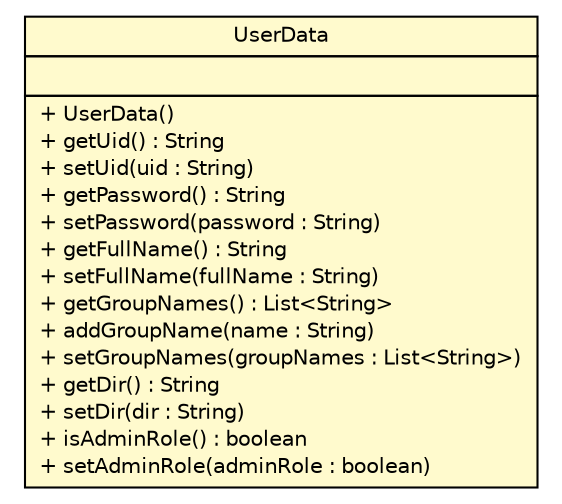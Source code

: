 #!/usr/local/bin/dot
#
# Class diagram 
# Generated by UMLGraph version 5.1 (http://www.umlgraph.org/)
#

digraph G {
	edge [fontname="Helvetica",fontsize=10,labelfontname="Helvetica",labelfontsize=10];
	node [fontname="Helvetica",fontsize=10,shape=plaintext];
	nodesep=0.25;
	ranksep=0.5;
	// com.apporiented.hermesftp.usermanager.model.UserData
	c16900 [label=<<table title="com.apporiented.hermesftp.usermanager.model.UserData" border="0" cellborder="1" cellspacing="0" cellpadding="2" port="p" bgcolor="lemonChiffon" href="./UserData.html">
		<tr><td><table border="0" cellspacing="0" cellpadding="1">
<tr><td align="center" balign="center"> UserData </td></tr>
		</table></td></tr>
		<tr><td><table border="0" cellspacing="0" cellpadding="1">
<tr><td align="left" balign="left">  </td></tr>
		</table></td></tr>
		<tr><td><table border="0" cellspacing="0" cellpadding="1">
<tr><td align="left" balign="left"> + UserData() </td></tr>
<tr><td align="left" balign="left"> + getUid() : String </td></tr>
<tr><td align="left" balign="left"> + setUid(uid : String) </td></tr>
<tr><td align="left" balign="left"> + getPassword() : String </td></tr>
<tr><td align="left" balign="left"> + setPassword(password : String) </td></tr>
<tr><td align="left" balign="left"> + getFullName() : String </td></tr>
<tr><td align="left" balign="left"> + setFullName(fullName : String) </td></tr>
<tr><td align="left" balign="left"> + getGroupNames() : List&lt;String&gt; </td></tr>
<tr><td align="left" balign="left"> + addGroupName(name : String) </td></tr>
<tr><td align="left" balign="left"> + setGroupNames(groupNames : List&lt;String&gt;) </td></tr>
<tr><td align="left" balign="left"> + getDir() : String </td></tr>
<tr><td align="left" balign="left"> + setDir(dir : String) </td></tr>
<tr><td align="left" balign="left"> + isAdminRole() : boolean </td></tr>
<tr><td align="left" balign="left"> + setAdminRole(adminRole : boolean) </td></tr>
		</table></td></tr>
		</table>>, fontname="Helvetica", fontcolor="black", fontsize=10.0];
}

